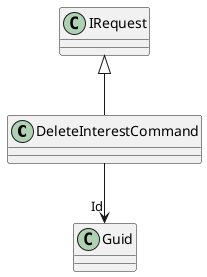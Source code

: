 @startuml
class DeleteInterestCommand {
}
IRequest <|-- DeleteInterestCommand
DeleteInterestCommand --> "Id" Guid
@enduml
